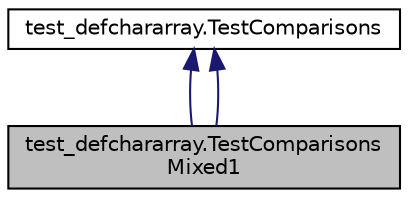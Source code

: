 digraph "test_defchararray.TestComparisonsMixed1"
{
 // LATEX_PDF_SIZE
  edge [fontname="Helvetica",fontsize="10",labelfontname="Helvetica",labelfontsize="10"];
  node [fontname="Helvetica",fontsize="10",shape=record];
  Node1 [label="test_defchararray.TestComparisons\lMixed1",height=0.2,width=0.4,color="black", fillcolor="grey75", style="filled", fontcolor="black",tooltip=" "];
  Node2 -> Node1 [dir="back",color="midnightblue",fontsize="10",style="solid",fontname="Helvetica"];
  Node2 [label="test_defchararray.TestComparisons",height=0.2,width=0.4,color="black", fillcolor="white", style="filled",URL="$classtest__defchararray_1_1TestComparisons.html",tooltip=" "];
  Node2 -> Node1 [dir="back",color="midnightblue",fontsize="10",style="solid",fontname="Helvetica"];
}
